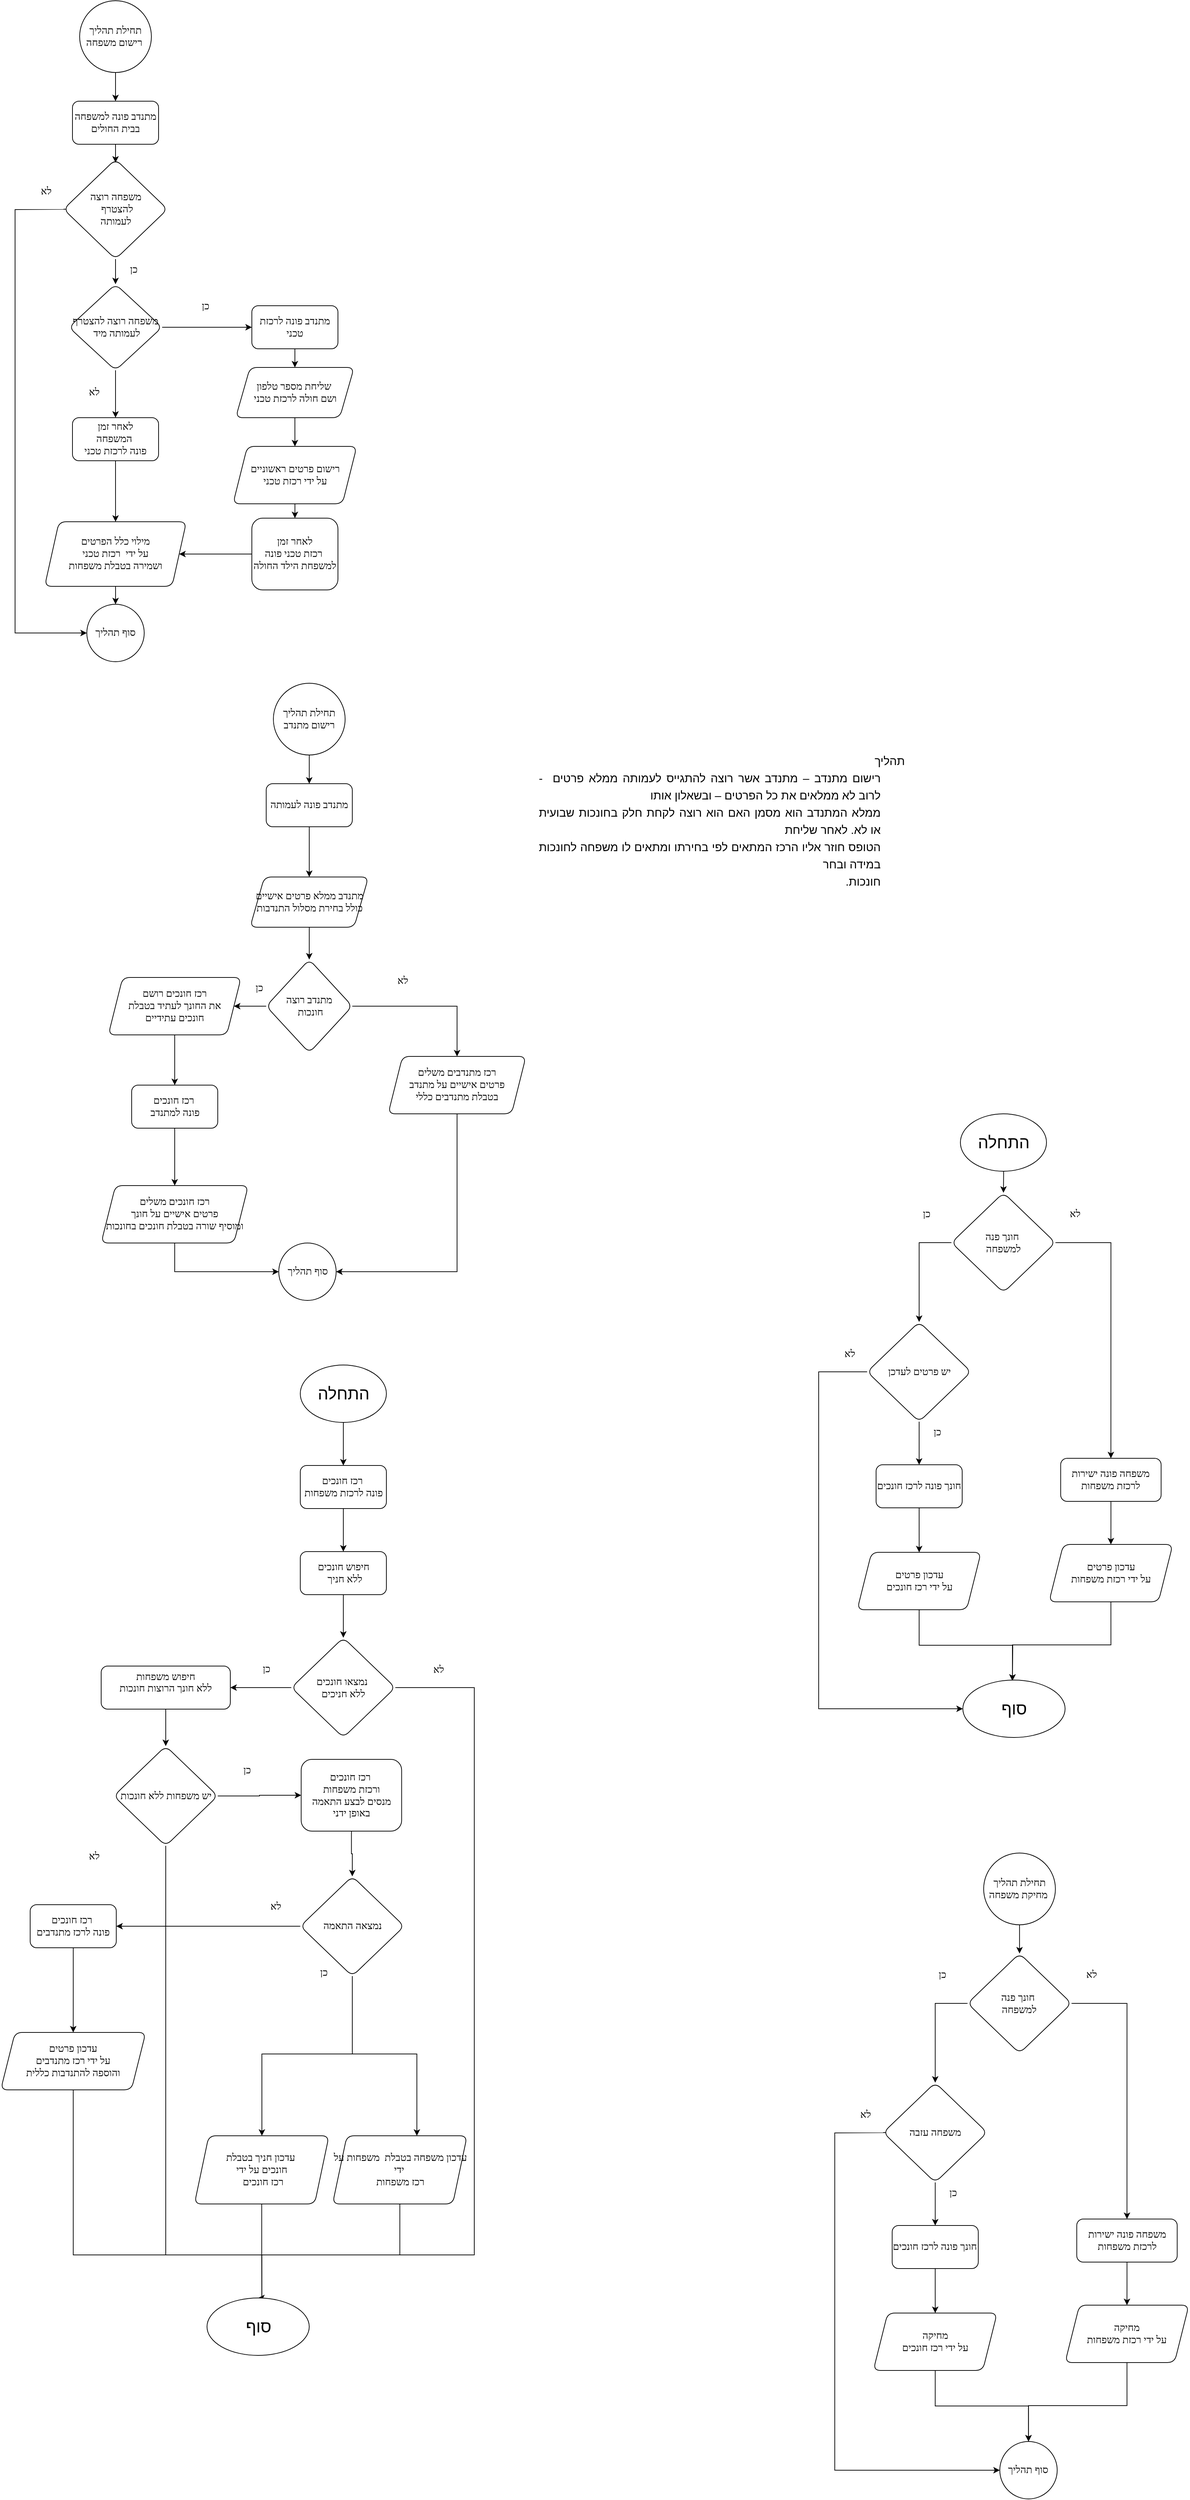 <mxfile version="26.0.6">
  <diagram id="C5RBs43oDa-KdzZeNtuy" name="Page-1">
    <mxGraphModel dx="2390" dy="1230" grid="1" gridSize="10" guides="1" tooltips="1" connect="1" arrows="1" fold="1" page="0" pageScale="1" pageWidth="827" pageHeight="1169" math="0" shadow="0">
      <root>
        <mxCell id="WIyWlLk6GJQsqaUBKTNV-0" />
        <mxCell id="WIyWlLk6GJQsqaUBKTNV-1" parent="WIyWlLk6GJQsqaUBKTNV-0" />
        <mxCell id="tCzCncr1Cg9Iic0I1L8x-46" value="" style="edgeStyle=orthogonalEdgeStyle;rounded=0;orthogonalLoop=1;jettySize=auto;html=1;fontSize=14;fontFamily=Tahoma;" parent="WIyWlLk6GJQsqaUBKTNV-1" source="g2tyZBOMCh1m71BG9p7a-0" target="tCzCncr1Cg9Iic0I1L8x-0" edge="1">
          <mxGeometry relative="1" as="geometry" />
        </mxCell>
        <mxCell id="g2tyZBOMCh1m71BG9p7a-0" value="&lt;span style=&quot;font-size: 14px; text-align: right;&quot;&gt;תחילת תהליך&lt;/span&gt;&lt;br style=&quot;font-size: 14px; text-align: right;&quot;&gt;&lt;span style=&quot;font-size: 14px; text-align: right;&quot;&gt;רישום משפחה&amp;nbsp;&lt;/span&gt;" style="ellipse;whiteSpace=wrap;html=1;aspect=fixed;fontSize=14;fontFamily=Tahoma;" parent="WIyWlLk6GJQsqaUBKTNV-1" vertex="1">
          <mxGeometry x="390" y="99" width="100" height="100" as="geometry" />
        </mxCell>
        <mxCell id="tCzCncr1Cg9Iic0I1L8x-0" value="מתנדב פונה למשפחה בבית החולים" style="rounded=1;whiteSpace=wrap;html=1;fontSize=14;fontFamily=Tahoma;" parent="WIyWlLk6GJQsqaUBKTNV-1" vertex="1">
          <mxGeometry x="380" y="239" width="120" height="60" as="geometry" />
        </mxCell>
        <mxCell id="tCzCncr1Cg9Iic0I1L8x-5" value="" style="edgeStyle=orthogonalEdgeStyle;rounded=0;orthogonalLoop=1;jettySize=auto;html=1;exitX=0;exitY=0.5;exitDx=0;exitDy=0;fontSize=14;fontFamily=Tahoma;" parent="WIyWlLk6GJQsqaUBKTNV-1" source="tCzCncr1Cg9Iic0I1L8x-2" target="tCzCncr1Cg9Iic0I1L8x-4" edge="1">
          <mxGeometry relative="1" as="geometry">
            <Array as="points">
              <mxPoint x="375" y="390" />
              <mxPoint x="300" y="390" />
              <mxPoint x="300" y="980" />
            </Array>
          </mxGeometry>
        </mxCell>
        <mxCell id="tCzCncr1Cg9Iic0I1L8x-32" value="" style="edgeStyle=orthogonalEdgeStyle;rounded=0;orthogonalLoop=1;jettySize=auto;html=1;fontSize=14;fontFamily=Tahoma;" parent="WIyWlLk6GJQsqaUBKTNV-1" source="tCzCncr1Cg9Iic0I1L8x-2" target="tCzCncr1Cg9Iic0I1L8x-30" edge="1">
          <mxGeometry relative="1" as="geometry">
            <mxPoint x="590" y="360" as="targetPoint" />
          </mxGeometry>
        </mxCell>
        <mxCell id="tCzCncr1Cg9Iic0I1L8x-2" value="משפחה רוצה&lt;div style=&quot;font-size: 14px;&quot;&gt;&amp;nbsp;להצטרף&lt;div style=&quot;font-size: 14px;&quot;&gt;לעמותה&lt;/div&gt;&lt;/div&gt;" style="rhombus;whiteSpace=wrap;html=1;rounded=1;fontSize=14;fontFamily=Tahoma;" parent="WIyWlLk6GJQsqaUBKTNV-1" vertex="1">
          <mxGeometry x="367.5" y="320" width="145" height="139" as="geometry" />
        </mxCell>
        <mxCell id="tCzCncr1Cg9Iic0I1L8x-3" value="" style="endArrow=classic;html=1;rounded=0;exitX=0.5;exitY=1;exitDx=0;exitDy=0;entryX=0.5;entryY=0.033;entryDx=0;entryDy=0;entryPerimeter=0;fontSize=14;fontFamily=Tahoma;" parent="WIyWlLk6GJQsqaUBKTNV-1" source="tCzCncr1Cg9Iic0I1L8x-0" target="tCzCncr1Cg9Iic0I1L8x-2" edge="1">
          <mxGeometry width="50" height="50" relative="1" as="geometry">
            <mxPoint x="340" y="439" as="sourcePoint" />
            <mxPoint x="390" y="389" as="targetPoint" />
          </mxGeometry>
        </mxCell>
        <mxCell id="tCzCncr1Cg9Iic0I1L8x-4" value="סוף תהליך" style="ellipse;whiteSpace=wrap;html=1;fontSize=14;fontFamily=Tahoma;" parent="WIyWlLk6GJQsqaUBKTNV-1" vertex="1">
          <mxGeometry x="400" y="940" width="80" height="80" as="geometry" />
        </mxCell>
        <mxCell id="tCzCncr1Cg9Iic0I1L8x-6" value="לא" style="text;html=1;align=center;verticalAlign=middle;resizable=0;points=[];autosize=1;strokeColor=none;fillColor=none;fontSize=14;fontFamily=Tahoma;" parent="WIyWlLk6GJQsqaUBKTNV-1" vertex="1">
          <mxGeometry x="322.5" y="350" width="40" height="30" as="geometry" />
        </mxCell>
        <mxCell id="tCzCncr1Cg9Iic0I1L8x-48" value="" style="edgeStyle=orthogonalEdgeStyle;rounded=0;orthogonalLoop=1;jettySize=auto;html=1;fontSize=14;fontFamily=Tahoma;" parent="WIyWlLk6GJQsqaUBKTNV-1" source="tCzCncr1Cg9Iic0I1L8x-13" target="tCzCncr1Cg9Iic0I1L8x-17" edge="1">
          <mxGeometry relative="1" as="geometry" />
        </mxCell>
        <mxCell id="tCzCncr1Cg9Iic0I1L8x-13" value="שליחת מספר טלפון&amp;nbsp;&lt;div style=&quot;font-size: 14px;&quot;&gt;ושם חולה לרכזת טכני&lt;/div&gt;" style="shape=parallelogram;perimeter=parallelogramPerimeter;whiteSpace=wrap;html=1;fixedSize=1;rounded=1;fontSize=14;fontFamily=Tahoma;" parent="WIyWlLk6GJQsqaUBKTNV-1" vertex="1">
          <mxGeometry x="607.5" y="610" width="165" height="70" as="geometry" />
        </mxCell>
        <mxCell id="tCzCncr1Cg9Iic0I1L8x-20" value="" style="edgeStyle=orthogonalEdgeStyle;rounded=0;orthogonalLoop=1;jettySize=auto;html=1;entryX=0.5;entryY=0;entryDx=0;entryDy=0;fontSize=14;fontFamily=Tahoma;" parent="WIyWlLk6GJQsqaUBKTNV-1" source="tCzCncr1Cg9Iic0I1L8x-17" target="tCzCncr1Cg9Iic0I1L8x-21" edge="1">
          <mxGeometry relative="1" as="geometry">
            <mxPoint x="432.5" y="797" as="targetPoint" />
          </mxGeometry>
        </mxCell>
        <mxCell id="tCzCncr1Cg9Iic0I1L8x-17" value="&lt;div style=&quot;font-size: 14px;&quot;&gt;רישום פרטים&lt;span style=&quot;background-color: initial; font-size: 14px;&quot;&gt;&amp;nbsp;ראשוניים&lt;/span&gt;&lt;/div&gt;&lt;div style=&quot;font-size: 14px;&quot;&gt;&lt;span style=&quot;background-color: initial; font-size: 14px;&quot;&gt;על ידי רכזת טכני&lt;/span&gt;&lt;/div&gt;" style="shape=parallelogram;perimeter=parallelogramPerimeter;whiteSpace=wrap;html=1;fixedSize=1;rounded=1;fontSize=14;fontFamily=Tahoma;" parent="WIyWlLk6GJQsqaUBKTNV-1" vertex="1">
          <mxGeometry x="603.75" y="720" width="172.5" height="80" as="geometry" />
        </mxCell>
        <mxCell id="tCzCncr1Cg9Iic0I1L8x-52" value="" style="edgeStyle=orthogonalEdgeStyle;rounded=0;orthogonalLoop=1;jettySize=auto;html=1;fontSize=14;fontFamily=Tahoma;" parent="WIyWlLk6GJQsqaUBKTNV-1" source="tCzCncr1Cg9Iic0I1L8x-21" target="tCzCncr1Cg9Iic0I1L8x-24" edge="1">
          <mxGeometry relative="1" as="geometry" />
        </mxCell>
        <mxCell id="tCzCncr1Cg9Iic0I1L8x-21" value="לאחר זמן&lt;div style=&quot;font-size: 14px;&quot;&gt;רכזת טכני פונה&amp;nbsp;&lt;div style=&quot;font-size: 14px;&quot;&gt;למשפחת הילד החולה&lt;/div&gt;&lt;/div&gt;" style="rounded=1;whiteSpace=wrap;html=1;fontSize=14;fontFamily=Tahoma;" parent="WIyWlLk6GJQsqaUBKTNV-1" vertex="1">
          <mxGeometry x="630" y="820" width="120" height="100" as="geometry" />
        </mxCell>
        <mxCell id="tCzCncr1Cg9Iic0I1L8x-51" value="" style="edgeStyle=orthogonalEdgeStyle;rounded=0;orthogonalLoop=1;jettySize=auto;html=1;fontSize=14;fontFamily=Tahoma;" parent="WIyWlLk6GJQsqaUBKTNV-1" source="tCzCncr1Cg9Iic0I1L8x-24" target="tCzCncr1Cg9Iic0I1L8x-4" edge="1">
          <mxGeometry relative="1" as="geometry" />
        </mxCell>
        <mxCell id="tCzCncr1Cg9Iic0I1L8x-24" value="&lt;div style=&quot;font-size: 14px;&quot;&gt;&lt;span style=&quot;background-color: initial; font-size: 14px;&quot;&gt;מילוי כלל הפרטים&lt;/span&gt;&lt;/div&gt;&lt;div style=&quot;font-size: 14px;&quot;&gt;&lt;span style=&quot;background-color: initial; font-size: 14px;&quot;&gt;על ידי&amp;nbsp;&amp;nbsp;&lt;/span&gt;&lt;span style=&quot;background-color: initial;&quot;&gt;רכזת טכני&lt;/span&gt;&lt;/div&gt;&lt;div style=&quot;font-size: 14px;&quot;&gt;&lt;span style=&quot;background-color: initial; font-size: 14px;&quot;&gt;ושמירה בטבלת משפחות&lt;/span&gt;&lt;/div&gt;" style="shape=parallelogram;perimeter=parallelogramPerimeter;whiteSpace=wrap;html=1;fixedSize=1;rounded=1;fontSize=14;fontFamily=Tahoma;" parent="WIyWlLk6GJQsqaUBKTNV-1" vertex="1">
          <mxGeometry x="341.25" y="825" width="197.5" height="90" as="geometry" />
        </mxCell>
        <mxCell id="tCzCncr1Cg9Iic0I1L8x-27" value="" style="edgeStyle=orthogonalEdgeStyle;rounded=0;orthogonalLoop=1;jettySize=auto;html=1;fontSize=14;fontFamily=Tahoma;" parent="WIyWlLk6GJQsqaUBKTNV-1" source="tCzCncr1Cg9Iic0I1L8x-26" target="tCzCncr1Cg9Iic0I1L8x-13" edge="1">
          <mxGeometry relative="1" as="geometry" />
        </mxCell>
        <mxCell id="tCzCncr1Cg9Iic0I1L8x-26" value="מתנדב פונה לרכזת טכני" style="rounded=1;whiteSpace=wrap;html=1;fontSize=14;fontFamily=Tahoma;" parent="WIyWlLk6GJQsqaUBKTNV-1" vertex="1">
          <mxGeometry x="630" y="524" width="120" height="60" as="geometry" />
        </mxCell>
        <mxCell id="tCzCncr1Cg9Iic0I1L8x-38" value="" style="edgeStyle=orthogonalEdgeStyle;rounded=0;orthogonalLoop=1;jettySize=auto;html=1;entryX=0;entryY=0.5;entryDx=0;entryDy=0;fontSize=14;fontFamily=Tahoma;" parent="WIyWlLk6GJQsqaUBKTNV-1" source="tCzCncr1Cg9Iic0I1L8x-30" target="tCzCncr1Cg9Iic0I1L8x-26" edge="1">
          <mxGeometry relative="1" as="geometry">
            <mxPoint x="585" y="554" as="targetPoint" />
          </mxGeometry>
        </mxCell>
        <mxCell id="tCzCncr1Cg9Iic0I1L8x-30" value="משפחה רוצה להצטרף&lt;div style=&quot;font-size: 14px;&quot;&gt;&amp;nbsp;לעמותה מיד&lt;/div&gt;" style="rhombus;whiteSpace=wrap;html=1;rounded=1;fontSize=14;fontFamily=Tahoma;" parent="WIyWlLk6GJQsqaUBKTNV-1" vertex="1">
          <mxGeometry x="375" y="494" width="130" height="120" as="geometry" />
        </mxCell>
        <mxCell id="tCzCncr1Cg9Iic0I1L8x-33" value="כן" style="text;html=1;align=center;verticalAlign=middle;resizable=0;points=[];autosize=1;strokeColor=none;fillColor=none;fontSize=14;fontFamily=Tahoma;" parent="WIyWlLk6GJQsqaUBKTNV-1" vertex="1">
          <mxGeometry x="445" y="459" width="40" height="30" as="geometry" />
        </mxCell>
        <mxCell id="tCzCncr1Cg9Iic0I1L8x-36" value="לא" style="text;html=1;align=center;verticalAlign=middle;resizable=0;points=[];autosize=1;strokeColor=none;fillColor=none;fontSize=14;fontFamily=Tahoma;" parent="WIyWlLk6GJQsqaUBKTNV-1" vertex="1">
          <mxGeometry x="390" y="630" width="40" height="30" as="geometry" />
        </mxCell>
        <mxCell id="tCzCncr1Cg9Iic0I1L8x-39" value="כן" style="text;html=1;align=center;verticalAlign=middle;resizable=0;points=[];autosize=1;strokeColor=none;fillColor=none;fontSize=14;fontFamily=Tahoma;" parent="WIyWlLk6GJQsqaUBKTNV-1" vertex="1">
          <mxGeometry x="545" y="510" width="40" height="30" as="geometry" />
        </mxCell>
        <mxCell id="tCzCncr1Cg9Iic0I1L8x-42" value="" style="edgeStyle=orthogonalEdgeStyle;rounded=0;orthogonalLoop=1;jettySize=auto;html=1;exitX=0.5;exitY=1;exitDx=0;exitDy=0;fontSize=14;fontFamily=Tahoma;" parent="WIyWlLk6GJQsqaUBKTNV-1" source="tCzCncr1Cg9Iic0I1L8x-30" target="tCzCncr1Cg9Iic0I1L8x-40" edge="1">
          <mxGeometry relative="1" as="geometry" />
        </mxCell>
        <mxCell id="tCzCncr1Cg9Iic0I1L8x-47" value="" style="edgeStyle=orthogonalEdgeStyle;rounded=0;orthogonalLoop=1;jettySize=auto;html=1;fontSize=14;fontFamily=Tahoma;" parent="WIyWlLk6GJQsqaUBKTNV-1" source="tCzCncr1Cg9Iic0I1L8x-40" target="tCzCncr1Cg9Iic0I1L8x-24" edge="1">
          <mxGeometry relative="1" as="geometry" />
        </mxCell>
        <mxCell id="tCzCncr1Cg9Iic0I1L8x-40" value="לאחר זמן&lt;div style=&quot;font-size: 14px;&quot;&gt;המשפחה&amp;nbsp;&lt;div style=&quot;font-size: 14px;&quot;&gt;פונה לרכזת טכני&lt;/div&gt;&lt;/div&gt;" style="rounded=1;whiteSpace=wrap;html=1;fontSize=14;fontFamily=Tahoma;" parent="WIyWlLk6GJQsqaUBKTNV-1" vertex="1">
          <mxGeometry x="380" y="680" width="120" height="60" as="geometry" />
        </mxCell>
        <mxCell id="tCzCncr1Cg9Iic0I1L8x-53" value="&lt;p style=&quot;margin-top:0cm;margin-right:61.2pt;&lt;br/&gt;margin-bottom:0cm;margin-left:0cm;text-align:justify;text-indent:-25.2pt;&lt;br/&gt;mso-list:l0 level3 lfo1&quot; dir=&quot;RTL&quot; class=&quot;MsoNormal&quot;&gt;&lt;span style=&quot;font-size:12.0pt;line-height:150%;&lt;br/&gt;font-family:&amp;quot;David&amp;quot;,sans-serif;mso-fareast-font-family:&amp;quot;Times New Roman&amp;quot;&quot; lang=&quot;HE&quot;&gt;תהליך&lt;br/&gt;רישום מתנדב – מתנדב אשר רוצה להתגייס לעמותה ממלא פרטים&amp;nbsp; - לרוב לא ממלאים את כל הפרטים – ובשאלון אותו&lt;br/&gt;ממלא המתנדב הוא מסמן האם הוא רוצה לקחת חלק בחונכות שבועית או לא. לאחר שליחת&lt;br/&gt;הטופס חוזר אליו הרכז המתאים לפי בחירתו ומתאים לו משפחה לחונכות במידה ובחר&lt;br/&gt;חונכות.&lt;/span&gt;&lt;span style=&quot;font-size:12.0pt;line-height:&lt;br/&gt;150%;font-family:&amp;quot;David&amp;quot;,sans-serif;mso-fareast-font-family:&amp;quot;Times New Roman&amp;quot;&quot; dir=&quot;LTR&quot; lang=&quot;EN-US&quot;&gt;&lt;/span&gt;&lt;/p&gt;" style="text;whiteSpace=wrap;html=1;align=right;textDirection=rtl;" parent="WIyWlLk6GJQsqaUBKTNV-1" vertex="1">
          <mxGeometry x="1030" y="1140" width="560" height="250" as="geometry" />
        </mxCell>
        <mxCell id="tCzCncr1Cg9Iic0I1L8x-54" value="" style="edgeStyle=orthogonalEdgeStyle;rounded=0;orthogonalLoop=1;jettySize=auto;html=1;fontSize=14;fontFamily=Tahoma;" parent="WIyWlLk6GJQsqaUBKTNV-1" source="tCzCncr1Cg9Iic0I1L8x-55" target="tCzCncr1Cg9Iic0I1L8x-56" edge="1">
          <mxGeometry relative="1" as="geometry" />
        </mxCell>
        <mxCell id="tCzCncr1Cg9Iic0I1L8x-55" value="&lt;span style=&quot;font-size: 14px; text-align: right;&quot;&gt;תחילת תהליך&lt;/span&gt;&lt;br style=&quot;font-size: 14px; text-align: right;&quot;&gt;&lt;span style=&quot;font-size: 14px; text-align: right;&quot;&gt;רישום מתנדב&lt;/span&gt;" style="ellipse;whiteSpace=wrap;html=1;aspect=fixed;fontSize=14;fontFamily=Tahoma;" parent="WIyWlLk6GJQsqaUBKTNV-1" vertex="1">
          <mxGeometry x="660" y="1050" width="100" height="100" as="geometry" />
        </mxCell>
        <mxCell id="tCzCncr1Cg9Iic0I1L8x-89" value="" style="edgeStyle=orthogonalEdgeStyle;rounded=0;orthogonalLoop=1;jettySize=auto;html=1;" parent="WIyWlLk6GJQsqaUBKTNV-1" source="tCzCncr1Cg9Iic0I1L8x-56" target="tCzCncr1Cg9Iic0I1L8x-82" edge="1">
          <mxGeometry relative="1" as="geometry" />
        </mxCell>
        <mxCell id="tCzCncr1Cg9Iic0I1L8x-56" value="מתנדב פונה לעמותה" style="rounded=1;whiteSpace=wrap;html=1;fontSize=14;fontFamily=Tahoma;" parent="WIyWlLk6GJQsqaUBKTNV-1" vertex="1">
          <mxGeometry x="650" y="1190" width="120" height="60" as="geometry" />
        </mxCell>
        <mxCell id="tCzCncr1Cg9Iic0I1L8x-61" value="סוף תהליך" style="ellipse;whiteSpace=wrap;html=1;fontSize=14;fontFamily=Tahoma;" parent="WIyWlLk6GJQsqaUBKTNV-1" vertex="1">
          <mxGeometry x="667.5" y="1830" width="80" height="80" as="geometry" />
        </mxCell>
        <mxCell id="tCzCncr1Cg9Iic0I1L8x-62" value="לא" style="text;html=1;align=center;verticalAlign=middle;resizable=0;points=[];autosize=1;strokeColor=none;fillColor=none;fontSize=14;fontFamily=Tahoma;" parent="WIyWlLk6GJQsqaUBKTNV-1" vertex="1">
          <mxGeometry x="820" y="1450" width="40" height="30" as="geometry" />
        </mxCell>
        <mxCell id="tCzCncr1Cg9Iic0I1L8x-98" value="" style="edgeStyle=orthogonalEdgeStyle;rounded=0;orthogonalLoop=1;jettySize=auto;html=1;" parent="WIyWlLk6GJQsqaUBKTNV-1" source="tCzCncr1Cg9Iic0I1L8x-72" target="tCzCncr1Cg9Iic0I1L8x-86" edge="1">
          <mxGeometry relative="1" as="geometry" />
        </mxCell>
        <mxCell id="tCzCncr1Cg9Iic0I1L8x-72" value="רכז חונכים&amp;nbsp;&lt;div&gt;פונה למתנדב&lt;/div&gt;" style="rounded=1;whiteSpace=wrap;html=1;fontSize=14;fontFamily=Tahoma;" parent="WIyWlLk6GJQsqaUBKTNV-1" vertex="1">
          <mxGeometry x="462.5" y="1610" width="120" height="60" as="geometry" />
        </mxCell>
        <mxCell id="tCzCncr1Cg9Iic0I1L8x-77" value="כן" style="text;html=1;align=center;verticalAlign=middle;resizable=0;points=[];autosize=1;strokeColor=none;fillColor=none;fontSize=14;fontFamily=Tahoma;" parent="WIyWlLk6GJQsqaUBKTNV-1" vertex="1">
          <mxGeometry x="620" y="1460" width="40" height="30" as="geometry" />
        </mxCell>
        <mxCell id="tCzCncr1Cg9Iic0I1L8x-96" value="" style="edgeStyle=orthogonalEdgeStyle;rounded=0;orthogonalLoop=1;jettySize=auto;html=1;" parent="WIyWlLk6GJQsqaUBKTNV-1" source="tCzCncr1Cg9Iic0I1L8x-82" target="tCzCncr1Cg9Iic0I1L8x-83" edge="1">
          <mxGeometry relative="1" as="geometry" />
        </mxCell>
        <mxCell id="tCzCncr1Cg9Iic0I1L8x-82" value="מתנדב ממלא פרטים אישיים כולל בחירת מסלול התנדבות" style="shape=parallelogram;perimeter=parallelogramPerimeter;whiteSpace=wrap;html=1;fixedSize=1;rounded=1;fontSize=14;fontFamily=Tahoma;" parent="WIyWlLk6GJQsqaUBKTNV-1" vertex="1">
          <mxGeometry x="627.5" y="1320" width="165" height="70" as="geometry" />
        </mxCell>
        <mxCell id="qDkUjGQVMH_URotaazss-4" value="" style="edgeStyle=orthogonalEdgeStyle;rounded=0;orthogonalLoop=1;jettySize=auto;html=1;" parent="WIyWlLk6GJQsqaUBKTNV-1" source="tCzCncr1Cg9Iic0I1L8x-83" target="qDkUjGQVMH_URotaazss-3" edge="1">
          <mxGeometry relative="1" as="geometry" />
        </mxCell>
        <mxCell id="qDkUjGQVMH_URotaazss-6" value="" style="edgeStyle=orthogonalEdgeStyle;rounded=0;orthogonalLoop=1;jettySize=auto;html=1;" parent="WIyWlLk6GJQsqaUBKTNV-1" source="tCzCncr1Cg9Iic0I1L8x-83" target="tCzCncr1Cg9Iic0I1L8x-88" edge="1">
          <mxGeometry relative="1" as="geometry" />
        </mxCell>
        <mxCell id="tCzCncr1Cg9Iic0I1L8x-83" value="מתנדב רוצה&lt;div&gt;&lt;span style=&quot;background-color: initial;&quot;&gt;&amp;nbsp;חונכות&lt;/span&gt;&lt;/div&gt;" style="rhombus;whiteSpace=wrap;html=1;rounded=1;fontSize=14;fontFamily=Tahoma;direction=south;" parent="WIyWlLk6GJQsqaUBKTNV-1" vertex="1">
          <mxGeometry x="650" y="1435" width="120" height="130" as="geometry" />
        </mxCell>
        <mxCell id="tCzCncr1Cg9Iic0I1L8x-100" value="" style="edgeStyle=orthogonalEdgeStyle;rounded=0;orthogonalLoop=1;jettySize=auto;html=1;entryX=0;entryY=0.5;entryDx=0;entryDy=0;exitX=0.5;exitY=1;exitDx=0;exitDy=0;" parent="WIyWlLk6GJQsqaUBKTNV-1" source="tCzCncr1Cg9Iic0I1L8x-86" target="tCzCncr1Cg9Iic0I1L8x-61" edge="1">
          <mxGeometry relative="1" as="geometry">
            <mxPoint x="522.5" y="1860" as="targetPoint" />
          </mxGeometry>
        </mxCell>
        <mxCell id="tCzCncr1Cg9Iic0I1L8x-86" value="רכז חונכים משלים&lt;div&gt;פרטים אישיים על חונך&lt;/div&gt;&lt;div&gt;ומוסיף שורה בטבלת חונכים בחונכות&lt;/div&gt;" style="shape=parallelogram;perimeter=parallelogramPerimeter;whiteSpace=wrap;html=1;fixedSize=1;rounded=1;fontSize=14;fontFamily=Tahoma;" parent="WIyWlLk6GJQsqaUBKTNV-1" vertex="1">
          <mxGeometry x="420" y="1750" width="205" height="80" as="geometry" />
        </mxCell>
        <mxCell id="tCzCncr1Cg9Iic0I1L8x-102" value="" style="edgeStyle=orthogonalEdgeStyle;rounded=0;orthogonalLoop=1;jettySize=auto;html=1;entryX=1;entryY=0.5;entryDx=0;entryDy=0;exitX=0.5;exitY=1;exitDx=0;exitDy=0;" parent="WIyWlLk6GJQsqaUBKTNV-1" source="tCzCncr1Cg9Iic0I1L8x-88" target="tCzCncr1Cg9Iic0I1L8x-61" edge="1">
          <mxGeometry relative="1" as="geometry">
            <mxPoint x="916" y="1860" as="targetPoint" />
          </mxGeometry>
        </mxCell>
        <mxCell id="tCzCncr1Cg9Iic0I1L8x-88" value="רכז מתנדבים משלים&lt;div&gt;פרטים אישיים על מתנדב&lt;/div&gt;&lt;div&gt;בטבלת מתנדבים כללי&lt;/div&gt;" style="shape=parallelogram;perimeter=parallelogramPerimeter;whiteSpace=wrap;html=1;fixedSize=1;rounded=1;fontSize=14;fontFamily=Tahoma;" parent="WIyWlLk6GJQsqaUBKTNV-1" vertex="1">
          <mxGeometry x="820" y="1570" width="192" height="80" as="geometry" />
        </mxCell>
        <mxCell id="tCzCncr1Cg9Iic0I1L8x-135" value="" style="edgeStyle=orthogonalEdgeStyle;rounded=0;orthogonalLoop=1;jettySize=auto;html=1;" parent="WIyWlLk6GJQsqaUBKTNV-1" target="tCzCncr1Cg9Iic0I1L8x-136" edge="1">
          <mxGeometry relative="1" as="geometry">
            <mxPoint x="1760.0" y="1955" as="targetPoint" />
            <mxPoint x="1677.5" y="1650" as="sourcePoint" />
          </mxGeometry>
        </mxCell>
        <mxCell id="tCzCncr1Cg9Iic0I1L8x-146" value="" style="edgeStyle=orthogonalEdgeStyle;rounded=0;orthogonalLoop=1;jettySize=auto;html=1;" parent="WIyWlLk6GJQsqaUBKTNV-1" source="tCzCncr1Cg9Iic0I1L8x-105" target="tCzCncr1Cg9Iic0I1L8x-145" edge="1">
          <mxGeometry relative="1" as="geometry" />
        </mxCell>
        <mxCell id="tCzCncr1Cg9Iic0I1L8x-105" value="משפחה פונה ישירות לרכזת משפחות" style="rounded=1;whiteSpace=wrap;html=1;fontSize=14;fontFamily=Tahoma;" parent="WIyWlLk6GJQsqaUBKTNV-1" vertex="1">
          <mxGeometry x="1757.25" y="2130" width="140" height="60" as="geometry" />
        </mxCell>
        <mxCell id="tCzCncr1Cg9Iic0I1L8x-106" value="" style="edgeStyle=orthogonalEdgeStyle;rounded=0;orthogonalLoop=1;jettySize=auto;html=1;exitX=0;exitY=0.5;exitDx=0;exitDy=0;fontSize=14;fontFamily=Tahoma;entryX=0;entryY=0.5;entryDx=0;entryDy=0;" parent="WIyWlLk6GJQsqaUBKTNV-1" source="tCzCncr1Cg9Iic0I1L8x-108" target="6IZcpZXgdVLUvX-bJx4V-19" edge="1">
          <mxGeometry relative="1" as="geometry">
            <Array as="points">
              <mxPoint x="1420" y="2010" />
              <mxPoint x="1420" y="2479" />
            </Array>
            <mxPoint x="1650" y="2480" as="targetPoint" />
          </mxGeometry>
        </mxCell>
        <mxCell id="tCzCncr1Cg9Iic0I1L8x-130" value="" style="edgeStyle=orthogonalEdgeStyle;rounded=0;orthogonalLoop=1;jettySize=auto;html=1;" parent="WIyWlLk6GJQsqaUBKTNV-1" source="tCzCncr1Cg9Iic0I1L8x-108" target="tCzCncr1Cg9Iic0I1L8x-121" edge="1">
          <mxGeometry relative="1" as="geometry" />
        </mxCell>
        <mxCell id="tCzCncr1Cg9Iic0I1L8x-108" value="יש פרטים לעדכן" style="rhombus;whiteSpace=wrap;html=1;rounded=1;fontSize=14;fontFamily=Tahoma;" parent="WIyWlLk6GJQsqaUBKTNV-1" vertex="1">
          <mxGeometry x="1487.5" y="1940" width="145" height="139" as="geometry" />
        </mxCell>
        <mxCell id="tCzCncr1Cg9Iic0I1L8x-111" value="לא" style="text;html=1;align=center;verticalAlign=middle;resizable=0;points=[];autosize=1;strokeColor=none;fillColor=none;fontSize=14;fontFamily=Tahoma;" parent="WIyWlLk6GJQsqaUBKTNV-1" vertex="1">
          <mxGeometry x="1442.5" y="1970" width="40" height="30" as="geometry" />
        </mxCell>
        <mxCell id="tCzCncr1Cg9Iic0I1L8x-154" value="" style="edgeStyle=orthogonalEdgeStyle;rounded=0;orthogonalLoop=1;jettySize=auto;html=1;entryX=0.5;entryY=0;entryDx=0;entryDy=0;exitX=0.5;exitY=1;exitDx=0;exitDy=0;" parent="WIyWlLk6GJQsqaUBKTNV-1" source="tCzCncr1Cg9Iic0I1L8x-115" edge="1">
          <mxGeometry relative="1" as="geometry">
            <mxPoint x="1690" y="2440" as="targetPoint" />
          </mxGeometry>
        </mxCell>
        <mxCell id="tCzCncr1Cg9Iic0I1L8x-115" value="&lt;div style=&quot;font-size: 14px;&quot;&gt;עדכון פרטים&lt;/div&gt;&lt;div style=&quot;font-size: 14px;&quot;&gt;&lt;span style=&quot;background-color: initial; font-size: 14px;&quot;&gt;על ידי רכז חונכים&lt;/span&gt;&lt;/div&gt;" style="shape=parallelogram;perimeter=parallelogramPerimeter;whiteSpace=wrap;html=1;fixedSize=1;rounded=1;fontSize=14;fontFamily=Tahoma;" parent="WIyWlLk6GJQsqaUBKTNV-1" vertex="1">
          <mxGeometry x="1473.75" y="2261" width="172.5" height="80" as="geometry" />
        </mxCell>
        <mxCell id="tCzCncr1Cg9Iic0I1L8x-131" value="" style="edgeStyle=orthogonalEdgeStyle;rounded=0;orthogonalLoop=1;jettySize=auto;html=1;" parent="WIyWlLk6GJQsqaUBKTNV-1" source="tCzCncr1Cg9Iic0I1L8x-121" target="tCzCncr1Cg9Iic0I1L8x-115" edge="1">
          <mxGeometry relative="1" as="geometry" />
        </mxCell>
        <mxCell id="tCzCncr1Cg9Iic0I1L8x-121" value="חונך פונה לרכז חונכים" style="rounded=1;whiteSpace=wrap;html=1;fontSize=14;fontFamily=Tahoma;" parent="WIyWlLk6GJQsqaUBKTNV-1" vertex="1">
          <mxGeometry x="1500" y="2139" width="120" height="60" as="geometry" />
        </mxCell>
        <mxCell id="tCzCncr1Cg9Iic0I1L8x-124" value="כן" style="text;html=1;align=center;verticalAlign=middle;resizable=0;points=[];autosize=1;strokeColor=none;fillColor=none;fontSize=14;fontFamily=Tahoma;" parent="WIyWlLk6GJQsqaUBKTNV-1" vertex="1">
          <mxGeometry x="1565" y="2079" width="40" height="30" as="geometry" />
        </mxCell>
        <mxCell id="tCzCncr1Cg9Iic0I1L8x-140" value="" style="edgeStyle=orthogonalEdgeStyle;rounded=0;orthogonalLoop=1;jettySize=auto;html=1;entryX=0.5;entryY=0;entryDx=0;entryDy=0;" parent="WIyWlLk6GJQsqaUBKTNV-1" source="tCzCncr1Cg9Iic0I1L8x-136" target="tCzCncr1Cg9Iic0I1L8x-108" edge="1">
          <mxGeometry relative="1" as="geometry">
            <mxPoint x="1560" y="1899" as="targetPoint" />
            <Array as="points">
              <mxPoint x="1560" y="1830" />
            </Array>
          </mxGeometry>
        </mxCell>
        <mxCell id="tCzCncr1Cg9Iic0I1L8x-142" value="" style="edgeStyle=orthogonalEdgeStyle;rounded=0;orthogonalLoop=1;jettySize=auto;html=1;entryX=0.5;entryY=0;entryDx=0;entryDy=0;" parent="WIyWlLk6GJQsqaUBKTNV-1" source="tCzCncr1Cg9Iic0I1L8x-136" target="tCzCncr1Cg9Iic0I1L8x-105" edge="1">
          <mxGeometry relative="1" as="geometry">
            <mxPoint x="1712.5" y="1749.5" as="targetPoint" />
          </mxGeometry>
        </mxCell>
        <mxCell id="tCzCncr1Cg9Iic0I1L8x-136" value="חונך פנה&amp;nbsp;&lt;div&gt;למשפחה&lt;/div&gt;" style="rhombus;whiteSpace=wrap;html=1;rounded=1;fontSize=14;fontFamily=Tahoma;" parent="WIyWlLk6GJQsqaUBKTNV-1" vertex="1">
          <mxGeometry x="1605" y="1760" width="145" height="139" as="geometry" />
        </mxCell>
        <mxCell id="tCzCncr1Cg9Iic0I1L8x-137" value="כן" style="text;html=1;align=center;verticalAlign=middle;resizable=0;points=[];autosize=1;strokeColor=none;fillColor=none;fontSize=14;fontFamily=Tahoma;" parent="WIyWlLk6GJQsqaUBKTNV-1" vertex="1">
          <mxGeometry x="1550" y="1775" width="40" height="30" as="geometry" />
        </mxCell>
        <mxCell id="tCzCncr1Cg9Iic0I1L8x-143" value="לא" style="text;html=1;align=center;verticalAlign=middle;resizable=0;points=[];autosize=1;strokeColor=none;fillColor=none;fontSize=14;fontFamily=Tahoma;" parent="WIyWlLk6GJQsqaUBKTNV-1" vertex="1">
          <mxGeometry x="1757.25" y="1775" width="40" height="30" as="geometry" />
        </mxCell>
        <mxCell id="tCzCncr1Cg9Iic0I1L8x-152" value="" style="edgeStyle=orthogonalEdgeStyle;rounded=0;orthogonalLoop=1;jettySize=auto;html=1;entryX=0.5;entryY=0;entryDx=0;entryDy=0;exitX=0.5;exitY=1;exitDx=0;exitDy=0;" parent="WIyWlLk6GJQsqaUBKTNV-1" source="tCzCncr1Cg9Iic0I1L8x-145" edge="1">
          <mxGeometry relative="1" as="geometry">
            <Array as="points">
              <mxPoint x="1827" y="2390" />
              <mxPoint x="1690" y="2390" />
            </Array>
            <mxPoint x="1690" y="2440" as="targetPoint" />
          </mxGeometry>
        </mxCell>
        <mxCell id="tCzCncr1Cg9Iic0I1L8x-145" value="&lt;div style=&quot;font-size: 14px;&quot;&gt;עדכון פרטים&lt;/div&gt;&lt;div style=&quot;font-size: 14px;&quot;&gt;&lt;span style=&quot;background-color: initial; font-size: 14px;&quot;&gt;על ידי רכזת משפחות&lt;/span&gt;&lt;/div&gt;" style="shape=parallelogram;perimeter=parallelogramPerimeter;whiteSpace=wrap;html=1;fixedSize=1;rounded=1;fontSize=14;fontFamily=Tahoma;" parent="WIyWlLk6GJQsqaUBKTNV-1" vertex="1">
          <mxGeometry x="1741" y="2250" width="172.5" height="80" as="geometry" />
        </mxCell>
        <mxCell id="kO3r3DAcr7mypJtlHNvK-15" value="" style="edgeStyle=orthogonalEdgeStyle;rounded=0;orthogonalLoop=1;jettySize=auto;html=1;exitX=0;exitY=0.5;exitDx=0;exitDy=0;entryX=1;entryY=0.5;entryDx=0;entryDy=0;" parent="WIyWlLk6GJQsqaUBKTNV-1" source="kO3r3DAcr7mypJtlHNvK-16" target="kO3r3DAcr7mypJtlHNvK-57" edge="1">
          <mxGeometry relative="1" as="geometry">
            <mxPoint x="1130" y="2990" as="targetPoint" />
            <mxPoint x="785.815" y="3023.429" as="sourcePoint" />
            <Array as="points" />
          </mxGeometry>
        </mxCell>
        <mxCell id="kO3r3DAcr7mypJtlHNvK-45" value="" style="edgeStyle=orthogonalEdgeStyle;rounded=0;orthogonalLoop=1;jettySize=auto;html=1;" parent="WIyWlLk6GJQsqaUBKTNV-1" source="kO3r3DAcr7mypJtlHNvK-16" target="kO3r3DAcr7mypJtlHNvK-44" edge="1">
          <mxGeometry relative="1" as="geometry">
            <Array as="points">
              <mxPoint x="770" y="2960" />
              <mxPoint x="644" y="2960" />
            </Array>
          </mxGeometry>
        </mxCell>
        <mxCell id="kO3r3DAcr7mypJtlHNvK-48" value="" style="edgeStyle=orthogonalEdgeStyle;rounded=0;orthogonalLoop=1;jettySize=auto;html=1;" parent="WIyWlLk6GJQsqaUBKTNV-1" source="kO3r3DAcr7mypJtlHNvK-16" target="kO3r3DAcr7mypJtlHNvK-47" edge="1">
          <mxGeometry relative="1" as="geometry">
            <Array as="points">
              <mxPoint x="770" y="2960" />
              <mxPoint x="860" y="2960" />
            </Array>
          </mxGeometry>
        </mxCell>
        <mxCell id="kO3r3DAcr7mypJtlHNvK-16" value="נמצאה התאמה" style="rhombus;whiteSpace=wrap;html=1;rounded=1;fontSize=14;fontFamily=Tahoma;" parent="WIyWlLk6GJQsqaUBKTNV-1" vertex="1">
          <mxGeometry x="697.5" y="2712.5" width="145" height="139" as="geometry" />
        </mxCell>
        <mxCell id="kO3r3DAcr7mypJtlHNvK-17" value="כן" style="text;html=1;align=center;verticalAlign=middle;resizable=0;points=[];autosize=1;strokeColor=none;fillColor=none;fontSize=14;fontFamily=Tahoma;" parent="WIyWlLk6GJQsqaUBKTNV-1" vertex="1">
          <mxGeometry x="602.5" y="2549.5" width="40" height="30" as="geometry" />
        </mxCell>
        <mxCell id="kO3r3DAcr7mypJtlHNvK-18" value="לא" style="text;html=1;align=center;verticalAlign=middle;resizable=0;points=[];autosize=1;strokeColor=none;fillColor=none;fontSize=14;fontFamily=Tahoma;" parent="WIyWlLk6GJQsqaUBKTNV-1" vertex="1">
          <mxGeometry x="642.5" y="2740" width="40" height="30" as="geometry" />
        </mxCell>
        <mxCell id="6IZcpZXgdVLUvX-bJx4V-5" value="" style="edgeStyle=orthogonalEdgeStyle;rounded=0;orthogonalLoop=1;jettySize=auto;html=1;" parent="WIyWlLk6GJQsqaUBKTNV-1" source="kO3r3DAcr7mypJtlHNvK-21" target="6IZcpZXgdVLUvX-bJx4V-3" edge="1">
          <mxGeometry relative="1" as="geometry" />
        </mxCell>
        <mxCell id="kO3r3DAcr7mypJtlHNvK-21" value="רכז חונכים&amp;nbsp;&lt;div&gt;פונה לרכזת משפחות&lt;/div&gt;" style="rounded=1;whiteSpace=wrap;html=1;fontSize=14;fontFamily=Tahoma;" parent="WIyWlLk6GJQsqaUBKTNV-1" vertex="1">
          <mxGeometry x="697.5" y="2140" width="120" height="60" as="geometry" />
        </mxCell>
        <mxCell id="kO3r3DAcr7mypJtlHNvK-29" value="" style="edgeStyle=orthogonalEdgeStyle;rounded=0;orthogonalLoop=1;jettySize=auto;html=1;exitX=1;exitY=0.5;exitDx=0;exitDy=0;entryX=0.5;entryY=0;entryDx=0;entryDy=0;" parent="WIyWlLk6GJQsqaUBKTNV-1" source="kO3r3DAcr7mypJtlHNvK-24" target="6IZcpZXgdVLUvX-bJx4V-11" edge="1">
          <mxGeometry relative="1" as="geometry">
            <Array as="points">
              <mxPoint x="940" y="2450" />
              <mxPoint x="940" y="3240" />
              <mxPoint x="644" y="3240" />
              <mxPoint x="644" y="3340" />
            </Array>
            <mxPoint x="1120" y="3280" as="targetPoint" />
          </mxGeometry>
        </mxCell>
        <mxCell id="6IZcpZXgdVLUvX-bJx4V-10" value="" style="edgeStyle=orthogonalEdgeStyle;rounded=0;orthogonalLoop=1;jettySize=auto;html=1;" parent="WIyWlLk6GJQsqaUBKTNV-1" source="kO3r3DAcr7mypJtlHNvK-24" target="6IZcpZXgdVLUvX-bJx4V-6" edge="1">
          <mxGeometry relative="1" as="geometry" />
        </mxCell>
        <mxCell id="kO3r3DAcr7mypJtlHNvK-24" value="נמצאו חונכים&amp;nbsp;&lt;div&gt;ללא חניכים&lt;/div&gt;" style="rhombus;whiteSpace=wrap;html=1;rounded=1;fontSize=14;fontFamily=Tahoma;" parent="WIyWlLk6GJQsqaUBKTNV-1" vertex="1">
          <mxGeometry x="685" y="2380" width="145" height="139" as="geometry" />
        </mxCell>
        <mxCell id="kO3r3DAcr7mypJtlHNvK-27" value="כן" style="text;html=1;align=center;verticalAlign=middle;resizable=0;points=[];autosize=1;strokeColor=none;fillColor=none;fontSize=14;fontFamily=Tahoma;" parent="WIyWlLk6GJQsqaUBKTNV-1" vertex="1">
          <mxGeometry x="630" y="2409" width="40" height="30" as="geometry" />
        </mxCell>
        <mxCell id="kO3r3DAcr7mypJtlHNvK-28" value="לא" style="text;html=1;align=center;verticalAlign=middle;resizable=0;points=[];autosize=1;strokeColor=none;fillColor=none;fontSize=14;fontFamily=Tahoma;" parent="WIyWlLk6GJQsqaUBKTNV-1" vertex="1">
          <mxGeometry x="870" y="2410" width="40" height="30" as="geometry" />
        </mxCell>
        <mxCell id="kO3r3DAcr7mypJtlHNvK-41" value="" style="edgeStyle=orthogonalEdgeStyle;rounded=0;orthogonalLoop=1;jettySize=auto;html=1;exitX=1;exitY=0.5;exitDx=0;exitDy=0;" parent="WIyWlLk6GJQsqaUBKTNV-1" source="kO3r3DAcr7mypJtlHNvK-32" target="kO3r3DAcr7mypJtlHNvK-39" edge="1">
          <mxGeometry relative="1" as="geometry" />
        </mxCell>
        <mxCell id="kO3r3DAcr7mypJtlHNvK-63" value="" style="edgeStyle=orthogonalEdgeStyle;rounded=0;orthogonalLoop=1;jettySize=auto;html=1;exitX=0.5;exitY=1;exitDx=0;exitDy=0;entryX=0.5;entryY=0;entryDx=0;entryDy=0;" parent="WIyWlLk6GJQsqaUBKTNV-1" source="kO3r3DAcr7mypJtlHNvK-32" target="6IZcpZXgdVLUvX-bJx4V-11" edge="1">
          <mxGeometry relative="1" as="geometry">
            <mxPoint x="770" y="3520" as="targetPoint" />
            <Array as="points">
              <mxPoint x="510" y="3240" />
              <mxPoint x="644" y="3240" />
              <mxPoint x="644" y="3340" />
            </Array>
          </mxGeometry>
        </mxCell>
        <mxCell id="kO3r3DAcr7mypJtlHNvK-32" value="יש משפחות ללא חונכות" style="rhombus;whiteSpace=wrap;html=1;rounded=1;fontSize=14;fontFamily=Tahoma;" parent="WIyWlLk6GJQsqaUBKTNV-1" vertex="1">
          <mxGeometry x="437.5" y="2531" width="145" height="139" as="geometry" />
        </mxCell>
        <mxCell id="kO3r3DAcr7mypJtlHNvK-36" value="לא" style="text;html=1;align=center;verticalAlign=middle;resizable=0;points=[];autosize=1;strokeColor=none;fillColor=none;fontSize=14;fontFamily=Tahoma;" parent="WIyWlLk6GJQsqaUBKTNV-1" vertex="1">
          <mxGeometry x="390" y="2670" width="40" height="30" as="geometry" />
        </mxCell>
        <mxCell id="kO3r3DAcr7mypJtlHNvK-42" value="" style="edgeStyle=orthogonalEdgeStyle;rounded=0;orthogonalLoop=1;jettySize=auto;html=1;" parent="WIyWlLk6GJQsqaUBKTNV-1" source="kO3r3DAcr7mypJtlHNvK-39" target="kO3r3DAcr7mypJtlHNvK-16" edge="1">
          <mxGeometry relative="1" as="geometry" />
        </mxCell>
        <mxCell id="kO3r3DAcr7mypJtlHNvK-39" value="רכז חונכים&amp;nbsp;&lt;div&gt;ורכזת משפחות&lt;/div&gt;&lt;div&gt;מנסים לבצע התאמה באופן ידני&lt;/div&gt;" style="rounded=1;whiteSpace=wrap;html=1;fontSize=14;fontFamily=Tahoma;" parent="WIyWlLk6GJQsqaUBKTNV-1" vertex="1">
          <mxGeometry x="698.75" y="2549.5" width="140" height="100" as="geometry" />
        </mxCell>
        <mxCell id="kO3r3DAcr7mypJtlHNvK-43" value="כן" style="text;html=1;align=center;verticalAlign=middle;resizable=0;points=[];autosize=1;strokeColor=none;fillColor=none;fontSize=14;fontFamily=Tahoma;" parent="WIyWlLk6GJQsqaUBKTNV-1" vertex="1">
          <mxGeometry x="710" y="2832" width="40" height="30" as="geometry" />
        </mxCell>
        <mxCell id="kO3r3DAcr7mypJtlHNvK-50" value="" style="edgeStyle=orthogonalEdgeStyle;rounded=0;orthogonalLoop=1;jettySize=auto;html=1;entryX=0.5;entryY=0;entryDx=0;entryDy=0;" parent="WIyWlLk6GJQsqaUBKTNV-1" source="kO3r3DAcr7mypJtlHNvK-44" target="6IZcpZXgdVLUvX-bJx4V-11" edge="1">
          <mxGeometry relative="1" as="geometry">
            <mxPoint x="1030" y="3590" as="targetPoint" />
            <Array as="points">
              <mxPoint x="644" y="3240" />
              <mxPoint x="644" y="3310" />
              <mxPoint x="644" y="3340" />
            </Array>
          </mxGeometry>
        </mxCell>
        <mxCell id="kO3r3DAcr7mypJtlHNvK-44" value="עדכון חניך בטבלת&amp;nbsp;&lt;div&gt;חונכים&amp;nbsp;&lt;span style=&quot;background-color: initial;&quot;&gt;על ידי&lt;/span&gt;&lt;div&gt;&amp;nbsp;רכז חונכים&lt;/div&gt;&lt;/div&gt;" style="shape=parallelogram;perimeter=parallelogramPerimeter;whiteSpace=wrap;html=1;fixedSize=1;fontSize=14;fontFamily=Tahoma;rounded=1;" parent="WIyWlLk6GJQsqaUBKTNV-1" vertex="1">
          <mxGeometry x="550" y="3074" width="187.5" height="95" as="geometry" />
        </mxCell>
        <mxCell id="6IZcpZXgdVLUvX-bJx4V-13" value="" style="edgeStyle=orthogonalEdgeStyle;rounded=0;orthogonalLoop=1;jettySize=auto;html=1;entryX=0.5;entryY=0;entryDx=0;entryDy=0;" parent="WIyWlLk6GJQsqaUBKTNV-1" source="kO3r3DAcr7mypJtlHNvK-47" target="6IZcpZXgdVLUvX-bJx4V-11" edge="1">
          <mxGeometry relative="1" as="geometry">
            <mxPoint x="1000" y="3370" as="targetPoint" />
            <Array as="points">
              <mxPoint x="836" y="3240" />
              <mxPoint x="644" y="3240" />
            </Array>
          </mxGeometry>
        </mxCell>
        <mxCell id="kO3r3DAcr7mypJtlHNvK-47" value="עדכון משפחה בטבלת&amp;nbsp; משפחות על ידי&amp;nbsp;&lt;div&gt;רכז משפחות&lt;/div&gt;" style="shape=parallelogram;perimeter=parallelogramPerimeter;whiteSpace=wrap;html=1;fixedSize=1;fontSize=14;fontFamily=Tahoma;rounded=1;" parent="WIyWlLk6GJQsqaUBKTNV-1" vertex="1">
          <mxGeometry x="742.5" y="3074" width="187.5" height="95" as="geometry" />
        </mxCell>
        <mxCell id="kO3r3DAcr7mypJtlHNvK-59" value="" style="edgeStyle=orthogonalEdgeStyle;rounded=0;orthogonalLoop=1;jettySize=auto;html=1;" parent="WIyWlLk6GJQsqaUBKTNV-1" source="kO3r3DAcr7mypJtlHNvK-57" target="kO3r3DAcr7mypJtlHNvK-58" edge="1">
          <mxGeometry relative="1" as="geometry" />
        </mxCell>
        <mxCell id="kO3r3DAcr7mypJtlHNvK-57" value="רכז חונכים&amp;nbsp;&lt;div&gt;פונה לרכז מתנדבים&lt;/div&gt;" style="rounded=1;whiteSpace=wrap;html=1;fontSize=14;fontFamily=Tahoma;" parent="WIyWlLk6GJQsqaUBKTNV-1" vertex="1">
          <mxGeometry x="321.06" y="2752" width="120" height="60" as="geometry" />
        </mxCell>
        <mxCell id="kO3r3DAcr7mypJtlHNvK-61" value="" style="edgeStyle=orthogonalEdgeStyle;rounded=0;orthogonalLoop=1;jettySize=auto;html=1;exitX=0.5;exitY=1;exitDx=0;exitDy=0;entryX=0.5;entryY=0;entryDx=0;entryDy=0;" parent="WIyWlLk6GJQsqaUBKTNV-1" source="kO3r3DAcr7mypJtlHNvK-58" target="6IZcpZXgdVLUvX-bJx4V-11" edge="1">
          <mxGeometry relative="1" as="geometry">
            <mxPoint x="1110" y="3440" as="targetPoint" />
            <Array as="points">
              <mxPoint x="381" y="3240" />
              <mxPoint x="644" y="3240" />
              <mxPoint x="644" y="3340" />
            </Array>
          </mxGeometry>
        </mxCell>
        <mxCell id="kO3r3DAcr7mypJtlHNvK-58" value="&lt;div style=&quot;font-size: 14px;&quot;&gt;עדכון פרטים&lt;/div&gt;&lt;div style=&quot;font-size: 14px;&quot;&gt;&lt;span style=&quot;background-color: initial;&quot;&gt;על ידי רכז מתנדבים&lt;/span&gt;&lt;/div&gt;&lt;div style=&quot;font-size: 14px;&quot;&gt;&lt;span style=&quot;background-color: initial;&quot;&gt;והוספה להתנדבות כללית&lt;/span&gt;&lt;/div&gt;" style="shape=parallelogram;perimeter=parallelogramPerimeter;whiteSpace=wrap;html=1;fixedSize=1;rounded=1;fontSize=14;fontFamily=Tahoma;" parent="WIyWlLk6GJQsqaUBKTNV-1" vertex="1">
          <mxGeometry x="280" y="2930" width="202.13" height="80" as="geometry" />
        </mxCell>
        <mxCell id="kO3r3DAcr7mypJtlHNvK-85" value="" style="edgeStyle=orthogonalEdgeStyle;rounded=0;orthogonalLoop=1;jettySize=auto;html=1;" parent="WIyWlLk6GJQsqaUBKTNV-1" source="kO3r3DAcr7mypJtlHNvK-86" target="kO3r3DAcr7mypJtlHNvK-101" edge="1">
          <mxGeometry relative="1" as="geometry">
            <mxPoint x="1782.42" y="3015" as="targetPoint" />
          </mxGeometry>
        </mxCell>
        <mxCell id="kO3r3DAcr7mypJtlHNvK-86" value="&lt;span style=&quot;font-size: 14px; text-align: right;&quot;&gt;תחילת תהליך&lt;/span&gt;&lt;br style=&quot;font-size: 14px; text-align: right;&quot;&gt;&lt;span style=&quot;font-size: 14px; text-align: right;&quot;&gt;מחיקת משפחה&amp;nbsp;&lt;/span&gt;" style="ellipse;whiteSpace=wrap;html=1;aspect=fixed;fontSize=14;fontFamily=Tahoma;" parent="WIyWlLk6GJQsqaUBKTNV-1" vertex="1">
          <mxGeometry x="1649.92" y="2680" width="100" height="100" as="geometry" />
        </mxCell>
        <mxCell id="kO3r3DAcr7mypJtlHNvK-87" value="" style="edgeStyle=orthogonalEdgeStyle;rounded=0;orthogonalLoop=1;jettySize=auto;html=1;" parent="WIyWlLk6GJQsqaUBKTNV-1" source="kO3r3DAcr7mypJtlHNvK-88" target="kO3r3DAcr7mypJtlHNvK-105" edge="1">
          <mxGeometry relative="1" as="geometry" />
        </mxCell>
        <mxCell id="kO3r3DAcr7mypJtlHNvK-88" value="משפחה פונה ישירות לרכזת משפחות" style="rounded=1;whiteSpace=wrap;html=1;fontSize=14;fontFamily=Tahoma;" parent="WIyWlLk6GJQsqaUBKTNV-1" vertex="1">
          <mxGeometry x="1779.67" y="3190" width="140" height="60" as="geometry" />
        </mxCell>
        <mxCell id="kO3r3DAcr7mypJtlHNvK-89" value="" style="edgeStyle=orthogonalEdgeStyle;rounded=0;orthogonalLoop=1;jettySize=auto;html=1;exitX=0;exitY=0.5;exitDx=0;exitDy=0;fontSize=14;fontFamily=Tahoma;" parent="WIyWlLk6GJQsqaUBKTNV-1" source="kO3r3DAcr7mypJtlHNvK-91" target="kO3r3DAcr7mypJtlHNvK-92" edge="1">
          <mxGeometry relative="1" as="geometry">
            <Array as="points">
              <mxPoint x="1517.42" y="3070" />
              <mxPoint x="1442.42" y="3070" />
              <mxPoint x="1442.42" y="3660" />
            </Array>
          </mxGeometry>
        </mxCell>
        <mxCell id="kO3r3DAcr7mypJtlHNvK-90" value="" style="edgeStyle=orthogonalEdgeStyle;rounded=0;orthogonalLoop=1;jettySize=auto;html=1;" parent="WIyWlLk6GJQsqaUBKTNV-1" source="kO3r3DAcr7mypJtlHNvK-91" target="kO3r3DAcr7mypJtlHNvK-97" edge="1">
          <mxGeometry relative="1" as="geometry" />
        </mxCell>
        <mxCell id="kO3r3DAcr7mypJtlHNvK-91" value="משפחה עזבה" style="rhombus;whiteSpace=wrap;html=1;rounded=1;fontSize=14;fontFamily=Tahoma;" parent="WIyWlLk6GJQsqaUBKTNV-1" vertex="1">
          <mxGeometry x="1509.92" y="3000" width="145" height="139" as="geometry" />
        </mxCell>
        <mxCell id="kO3r3DAcr7mypJtlHNvK-92" value="סוף תהליך" style="ellipse;whiteSpace=wrap;html=1;fontSize=14;fontFamily=Tahoma;" parent="WIyWlLk6GJQsqaUBKTNV-1" vertex="1">
          <mxGeometry x="1672.42" y="3500" width="80" height="80" as="geometry" />
        </mxCell>
        <mxCell id="kO3r3DAcr7mypJtlHNvK-93" value="לא" style="text;html=1;align=center;verticalAlign=middle;resizable=0;points=[];autosize=1;strokeColor=none;fillColor=none;fontSize=14;fontFamily=Tahoma;" parent="WIyWlLk6GJQsqaUBKTNV-1" vertex="1">
          <mxGeometry x="1464.92" y="3030" width="40" height="30" as="geometry" />
        </mxCell>
        <mxCell id="kO3r3DAcr7mypJtlHNvK-94" value="" style="edgeStyle=orthogonalEdgeStyle;rounded=0;orthogonalLoop=1;jettySize=auto;html=1;entryX=0.5;entryY=0;entryDx=0;entryDy=0;exitX=0.5;exitY=1;exitDx=0;exitDy=0;" parent="WIyWlLk6GJQsqaUBKTNV-1" source="kO3r3DAcr7mypJtlHNvK-95" target="kO3r3DAcr7mypJtlHNvK-92" edge="1">
          <mxGeometry relative="1" as="geometry">
            <mxPoint x="1582.42" y="3481.0" as="targetPoint" />
          </mxGeometry>
        </mxCell>
        <mxCell id="kO3r3DAcr7mypJtlHNvK-95" value="&lt;div style=&quot;font-size: 14px;&quot;&gt;&lt;span style=&quot;background-color: initial;&quot;&gt;מחיקה&lt;/span&gt;&lt;/div&gt;&lt;div style=&quot;font-size: 14px;&quot;&gt;&lt;span style=&quot;background-color: initial;&quot;&gt;על ידי רכז חונכים&lt;/span&gt;&lt;/div&gt;" style="shape=parallelogram;perimeter=parallelogramPerimeter;whiteSpace=wrap;html=1;fixedSize=1;rounded=1;fontSize=14;fontFamily=Tahoma;" parent="WIyWlLk6GJQsqaUBKTNV-1" vertex="1">
          <mxGeometry x="1496.17" y="3321" width="172.5" height="80" as="geometry" />
        </mxCell>
        <mxCell id="kO3r3DAcr7mypJtlHNvK-96" value="" style="edgeStyle=orthogonalEdgeStyle;rounded=0;orthogonalLoop=1;jettySize=auto;html=1;" parent="WIyWlLk6GJQsqaUBKTNV-1" source="kO3r3DAcr7mypJtlHNvK-97" target="kO3r3DAcr7mypJtlHNvK-95" edge="1">
          <mxGeometry relative="1" as="geometry" />
        </mxCell>
        <mxCell id="kO3r3DAcr7mypJtlHNvK-97" value="חונך פונה לרכז חונכים" style="rounded=1;whiteSpace=wrap;html=1;fontSize=14;fontFamily=Tahoma;" parent="WIyWlLk6GJQsqaUBKTNV-1" vertex="1">
          <mxGeometry x="1522.42" y="3199" width="120" height="60" as="geometry" />
        </mxCell>
        <mxCell id="kO3r3DAcr7mypJtlHNvK-98" value="כן" style="text;html=1;align=center;verticalAlign=middle;resizable=0;points=[];autosize=1;strokeColor=none;fillColor=none;fontSize=14;fontFamily=Tahoma;" parent="WIyWlLk6GJQsqaUBKTNV-1" vertex="1">
          <mxGeometry x="1587.42" y="3139" width="40" height="30" as="geometry" />
        </mxCell>
        <mxCell id="kO3r3DAcr7mypJtlHNvK-99" value="" style="edgeStyle=orthogonalEdgeStyle;rounded=0;orthogonalLoop=1;jettySize=auto;html=1;entryX=0.5;entryY=0;entryDx=0;entryDy=0;" parent="WIyWlLk6GJQsqaUBKTNV-1" source="kO3r3DAcr7mypJtlHNvK-101" target="kO3r3DAcr7mypJtlHNvK-91" edge="1">
          <mxGeometry relative="1" as="geometry">
            <mxPoint x="1582.42" y="2959" as="targetPoint" />
            <Array as="points">
              <mxPoint x="1582.42" y="2890" />
            </Array>
          </mxGeometry>
        </mxCell>
        <mxCell id="kO3r3DAcr7mypJtlHNvK-100" value="" style="edgeStyle=orthogonalEdgeStyle;rounded=0;orthogonalLoop=1;jettySize=auto;html=1;entryX=0.5;entryY=0;entryDx=0;entryDy=0;" parent="WIyWlLk6GJQsqaUBKTNV-1" source="kO3r3DAcr7mypJtlHNvK-101" target="kO3r3DAcr7mypJtlHNvK-88" edge="1">
          <mxGeometry relative="1" as="geometry">
            <mxPoint x="1734.92" y="2809.5" as="targetPoint" />
          </mxGeometry>
        </mxCell>
        <mxCell id="kO3r3DAcr7mypJtlHNvK-101" value="חונך פנה&amp;nbsp;&lt;div&gt;למשפחה&lt;/div&gt;" style="rhombus;whiteSpace=wrap;html=1;rounded=1;fontSize=14;fontFamily=Tahoma;" parent="WIyWlLk6GJQsqaUBKTNV-1" vertex="1">
          <mxGeometry x="1627.42" y="2820" width="145" height="139" as="geometry" />
        </mxCell>
        <mxCell id="kO3r3DAcr7mypJtlHNvK-102" value="כן" style="text;html=1;align=center;verticalAlign=middle;resizable=0;points=[];autosize=1;strokeColor=none;fillColor=none;fontSize=14;fontFamily=Tahoma;" parent="WIyWlLk6GJQsqaUBKTNV-1" vertex="1">
          <mxGeometry x="1572.42" y="2835" width="40" height="30" as="geometry" />
        </mxCell>
        <mxCell id="kO3r3DAcr7mypJtlHNvK-103" value="לא" style="text;html=1;align=center;verticalAlign=middle;resizable=0;points=[];autosize=1;strokeColor=none;fillColor=none;fontSize=14;fontFamily=Tahoma;" parent="WIyWlLk6GJQsqaUBKTNV-1" vertex="1">
          <mxGeometry x="1779.67" y="2835" width="40" height="30" as="geometry" />
        </mxCell>
        <mxCell id="kO3r3DAcr7mypJtlHNvK-104" value="" style="edgeStyle=orthogonalEdgeStyle;rounded=0;orthogonalLoop=1;jettySize=auto;html=1;entryX=0.5;entryY=0;entryDx=0;entryDy=0;exitX=0.5;exitY=1;exitDx=0;exitDy=0;" parent="WIyWlLk6GJQsqaUBKTNV-1" source="kO3r3DAcr7mypJtlHNvK-105" target="kO3r3DAcr7mypJtlHNvK-92" edge="1">
          <mxGeometry relative="1" as="geometry">
            <Array as="points">
              <mxPoint x="1849.42" y="3450" />
              <mxPoint x="1712.42" y="3450" />
            </Array>
          </mxGeometry>
        </mxCell>
        <mxCell id="kO3r3DAcr7mypJtlHNvK-105" value="&lt;div style=&quot;font-size: 14px;&quot;&gt;&lt;span style=&quot;background-color: initial;&quot;&gt;מחיקה&lt;/span&gt;&lt;/div&gt;&lt;div style=&quot;font-size: 14px;&quot;&gt;&lt;span style=&quot;background-color: initial;&quot;&gt;על ידי רכזת משפחות&lt;/span&gt;&lt;/div&gt;" style="shape=parallelogram;perimeter=parallelogramPerimeter;whiteSpace=wrap;html=1;fixedSize=1;rounded=1;fontSize=14;fontFamily=Tahoma;" parent="WIyWlLk6GJQsqaUBKTNV-1" vertex="1">
          <mxGeometry x="1763.42" y="3310" width="172.5" height="80" as="geometry" />
        </mxCell>
        <mxCell id="qDkUjGQVMH_URotaazss-5" value="" style="edgeStyle=orthogonalEdgeStyle;rounded=0;orthogonalLoop=1;jettySize=auto;html=1;" parent="WIyWlLk6GJQsqaUBKTNV-1" source="qDkUjGQVMH_URotaazss-3" target="tCzCncr1Cg9Iic0I1L8x-72" edge="1">
          <mxGeometry relative="1" as="geometry" />
        </mxCell>
        <mxCell id="qDkUjGQVMH_URotaazss-3" value="רכז חונכים רושם&lt;div&gt;את החונך לעתיד בטבלת&lt;/div&gt;&lt;div&gt;חונכים עתידיים&lt;/div&gt;" style="shape=parallelogram;perimeter=parallelogramPerimeter;whiteSpace=wrap;html=1;fixedSize=1;rounded=1;fontSize=14;fontFamily=Tahoma;" parent="WIyWlLk6GJQsqaUBKTNV-1" vertex="1">
          <mxGeometry x="430" y="1460" width="185" height="80" as="geometry" />
        </mxCell>
        <mxCell id="6IZcpZXgdVLUvX-bJx4V-2" value="" style="edgeStyle=orthogonalEdgeStyle;rounded=0;orthogonalLoop=1;jettySize=auto;html=1;" parent="WIyWlLk6GJQsqaUBKTNV-1" source="6IZcpZXgdVLUvX-bJx4V-0" target="kO3r3DAcr7mypJtlHNvK-21" edge="1">
          <mxGeometry relative="1" as="geometry" />
        </mxCell>
        <mxCell id="6IZcpZXgdVLUvX-bJx4V-0" value="התחלה" style="ellipse;whiteSpace=wrap;html=1;fontSize=23;" parent="WIyWlLk6GJQsqaUBKTNV-1" vertex="1">
          <mxGeometry x="697.5" y="2000" width="120" height="80" as="geometry" />
        </mxCell>
        <mxCell id="6IZcpZXgdVLUvX-bJx4V-4" value="" style="edgeStyle=orthogonalEdgeStyle;rounded=0;orthogonalLoop=1;jettySize=auto;html=1;" parent="WIyWlLk6GJQsqaUBKTNV-1" source="6IZcpZXgdVLUvX-bJx4V-3" target="kO3r3DAcr7mypJtlHNvK-24" edge="1">
          <mxGeometry relative="1" as="geometry" />
        </mxCell>
        <mxCell id="6IZcpZXgdVLUvX-bJx4V-3" value="&lt;div style=&quot;font-family: Tahoma; font-size: 14px;&quot;&gt;חיפוש חונכים&lt;/div&gt;&lt;div style=&quot;font-family: Tahoma; font-size: 14px;&quot;&gt;&lt;span style=&quot;background-color: initial;&quot;&gt;&amp;nbsp;ללא חניך&lt;/span&gt;&lt;/div&gt;" style="rounded=1;whiteSpace=wrap;html=1;" parent="WIyWlLk6GJQsqaUBKTNV-1" vertex="1">
          <mxGeometry x="697.5" y="2260" width="120" height="60" as="geometry" />
        </mxCell>
        <mxCell id="6IZcpZXgdVLUvX-bJx4V-9" value="" style="edgeStyle=orthogonalEdgeStyle;rounded=0;orthogonalLoop=1;jettySize=auto;html=1;" parent="WIyWlLk6GJQsqaUBKTNV-1" source="6IZcpZXgdVLUvX-bJx4V-6" target="kO3r3DAcr7mypJtlHNvK-32" edge="1">
          <mxGeometry relative="1" as="geometry" />
        </mxCell>
        <mxCell id="6IZcpZXgdVLUvX-bJx4V-6" value="&#xa;&lt;div style=&quot;forced-color-adjust: none; color: rgb(0, 0, 0); font-family: Tahoma; font-size: 14px; font-style: normal; font-variant-ligatures: normal; font-variant-caps: normal; font-weight: 400; letter-spacing: normal; orphans: 2; text-align: center; text-indent: 0px; text-transform: none; widows: 2; word-spacing: 0px; -webkit-text-stroke-width: 0px; white-space: normal; background-color: rgb(255, 255, 255); text-decoration-thickness: initial; text-decoration-style: initial; text-decoration-color: initial;&quot;&gt;חיפוש משפחות&lt;/div&gt;&lt;div style=&quot;forced-color-adjust: none; color: rgb(0, 0, 0); font-family: Tahoma; font-size: 14px; font-style: normal; font-variant-ligatures: normal; font-variant-caps: normal; font-weight: 400; letter-spacing: normal; orphans: 2; text-align: center; text-indent: 0px; text-transform: none; widows: 2; word-spacing: 0px; -webkit-text-stroke-width: 0px; white-space: normal; background-color: rgb(255, 255, 255); text-decoration-thickness: initial; text-decoration-style: initial; text-decoration-color: initial;&quot;&gt;ללא חונך הרוצות חונכות&lt;/div&gt;&#xa;&#xa;" style="rounded=1;whiteSpace=wrap;html=1;" parent="WIyWlLk6GJQsqaUBKTNV-1" vertex="1">
          <mxGeometry x="420" y="2419.5" width="180" height="60" as="geometry" />
        </mxCell>
        <mxCell id="6IZcpZXgdVLUvX-bJx4V-11" value="סוף" style="ellipse;whiteSpace=wrap;html=1;fontSize=23;" parent="WIyWlLk6GJQsqaUBKTNV-1" vertex="1">
          <mxGeometry x="567.5" y="3300" width="142.5" height="80" as="geometry" />
        </mxCell>
        <mxCell id="6IZcpZXgdVLUvX-bJx4V-18" value="התחלה" style="ellipse;whiteSpace=wrap;html=1;fontSize=23;" parent="WIyWlLk6GJQsqaUBKTNV-1" vertex="1">
          <mxGeometry x="1617.5" y="1650" width="120" height="80" as="geometry" />
        </mxCell>
        <mxCell id="6IZcpZXgdVLUvX-bJx4V-19" value="סוף" style="ellipse;whiteSpace=wrap;html=1;fontSize=23;" parent="WIyWlLk6GJQsqaUBKTNV-1" vertex="1">
          <mxGeometry x="1620.92" y="2439" width="142.5" height="80" as="geometry" />
        </mxCell>
      </root>
    </mxGraphModel>
  </diagram>
</mxfile>
